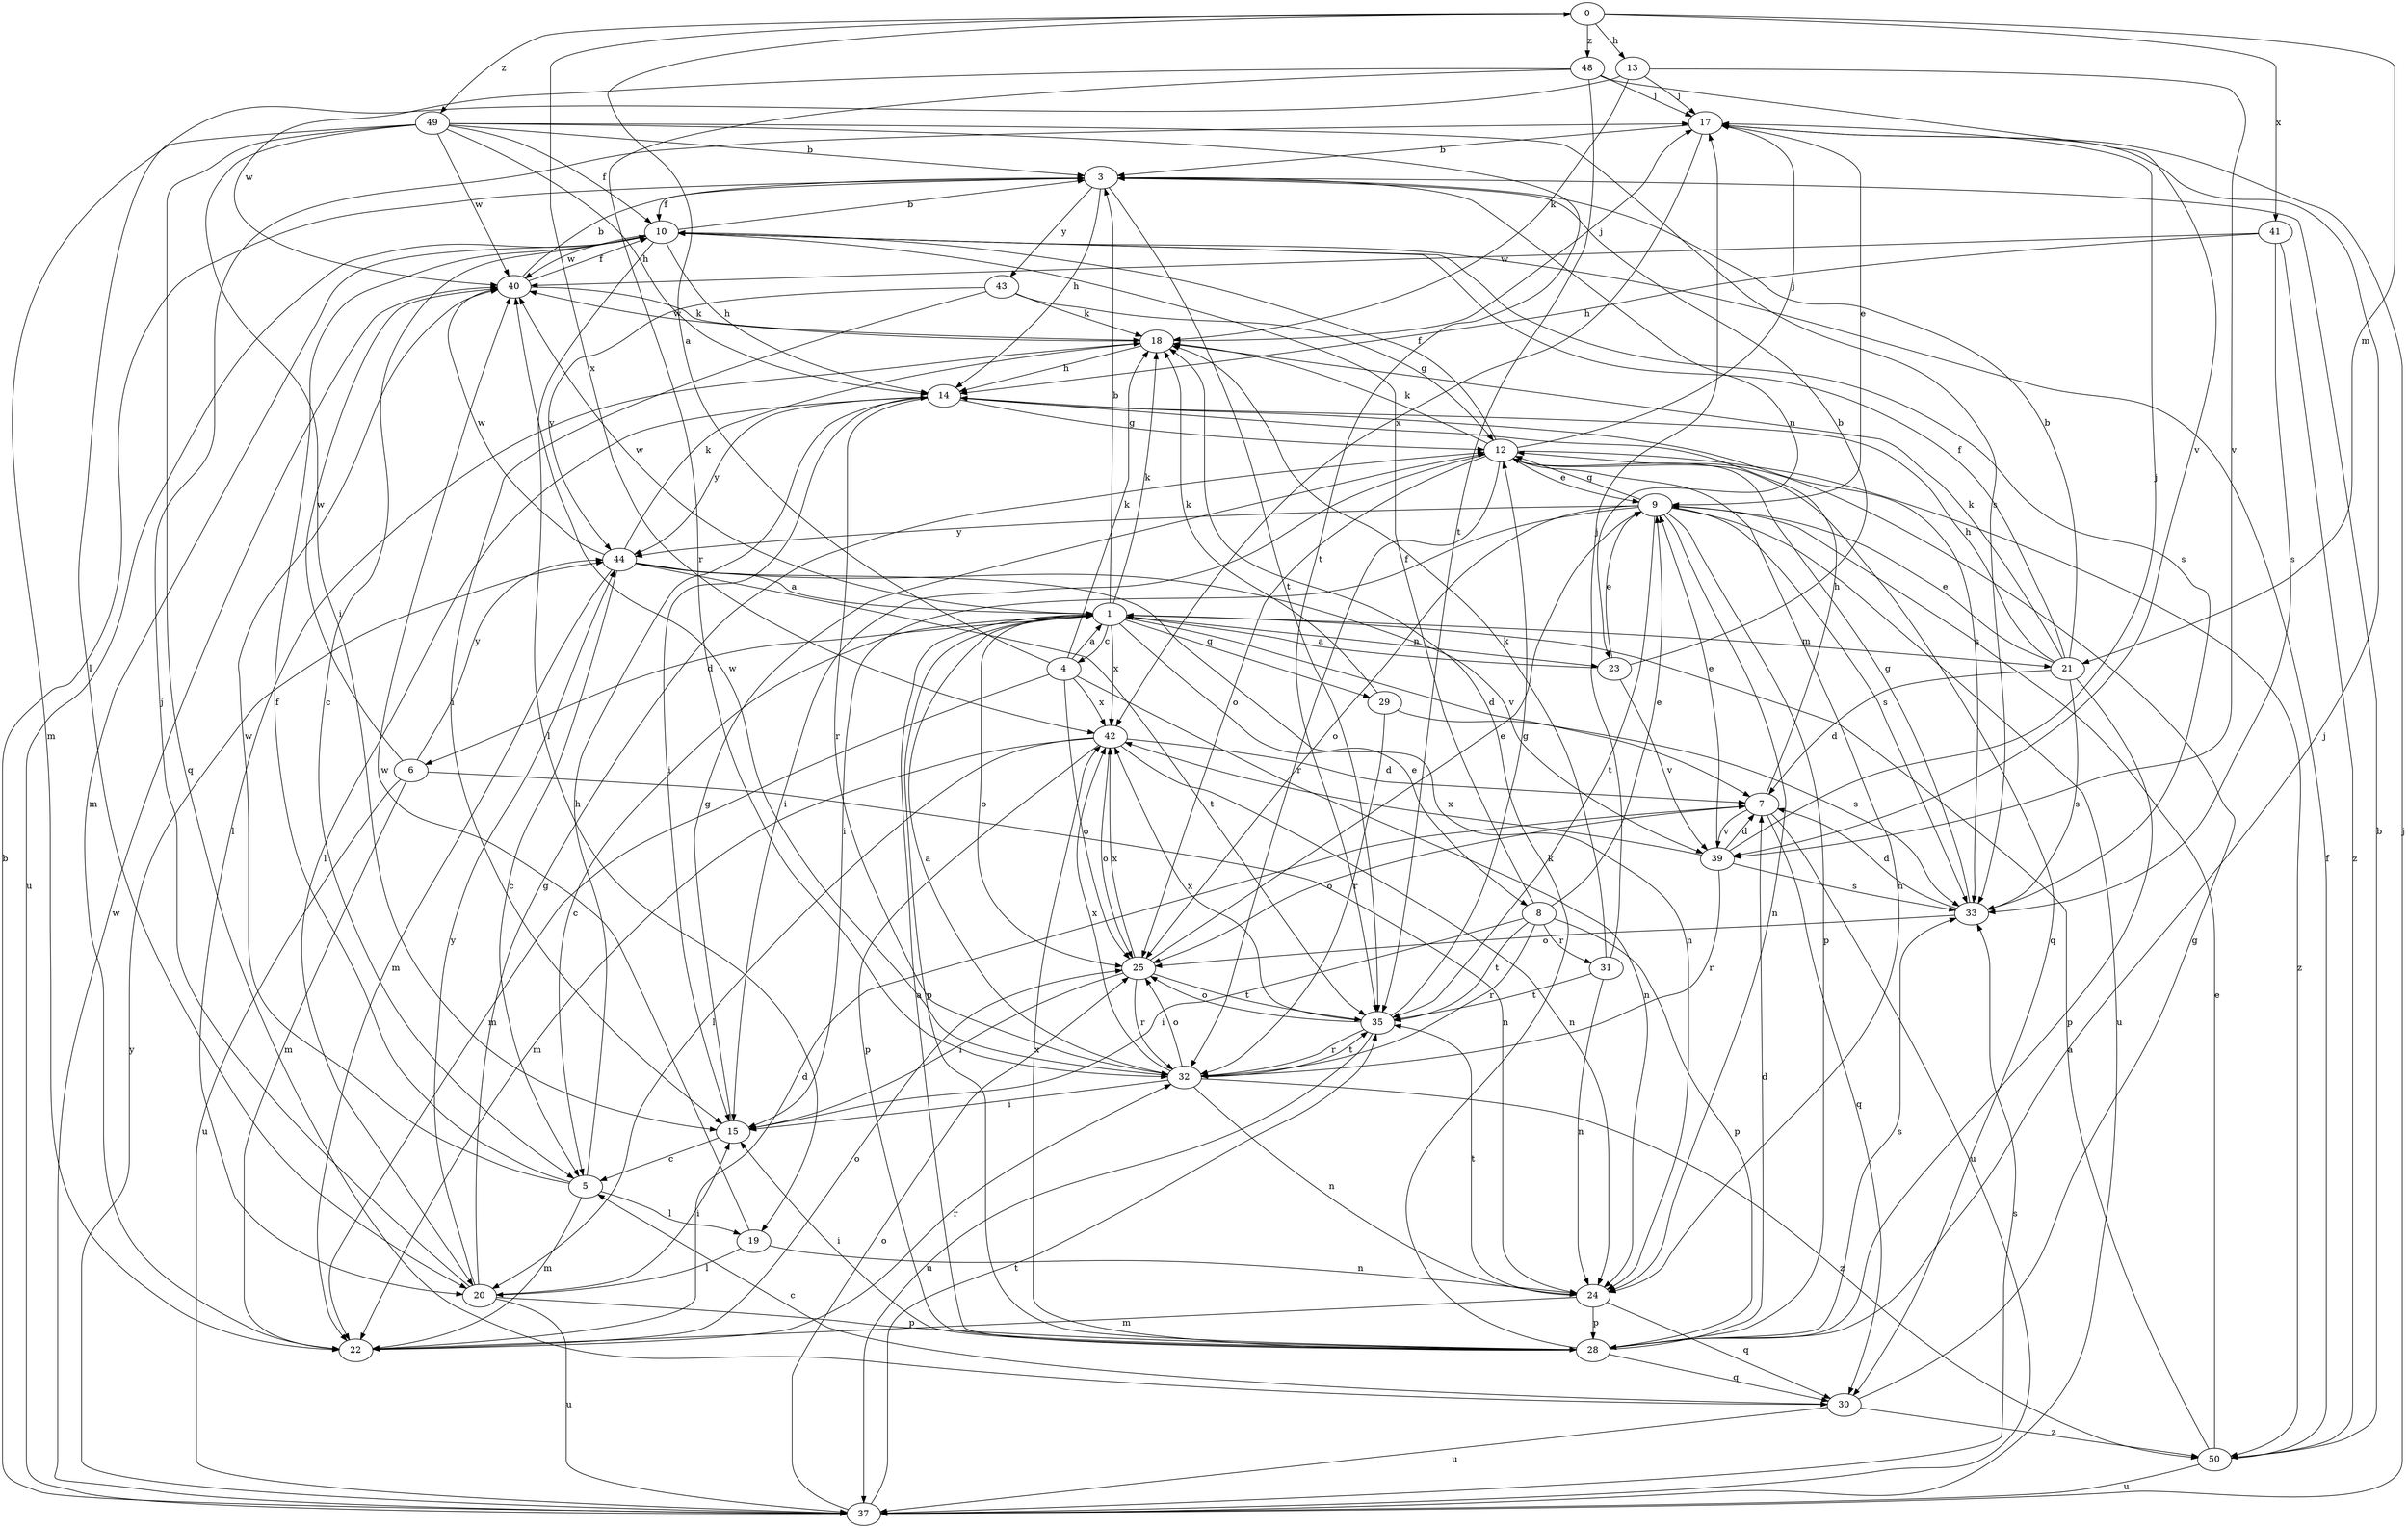 strict digraph  {
0;
1;
3;
4;
5;
6;
7;
8;
9;
10;
12;
13;
14;
15;
17;
18;
19;
20;
21;
22;
23;
24;
25;
28;
29;
30;
31;
32;
33;
35;
37;
39;
40;
41;
42;
43;
44;
48;
49;
50;
0 -> 13  [label=h];
0 -> 21  [label=m];
0 -> 41  [label=x];
0 -> 42  [label=x];
0 -> 48  [label=z];
0 -> 49  [label=z];
1 -> 3  [label=b];
1 -> 4  [label=c];
1 -> 5  [label=c];
1 -> 6  [label=d];
1 -> 7  [label=d];
1 -> 8  [label=e];
1 -> 18  [label=k];
1 -> 21  [label=m];
1 -> 23  [label=n];
1 -> 25  [label=o];
1 -> 28  [label=p];
1 -> 29  [label=q];
1 -> 40  [label=w];
1 -> 42  [label=x];
3 -> 10  [label=f];
3 -> 14  [label=h];
3 -> 23  [label=n];
3 -> 35  [label=t];
3 -> 43  [label=y];
4 -> 0  [label=a];
4 -> 1  [label=a];
4 -> 18  [label=k];
4 -> 22  [label=m];
4 -> 24  [label=n];
4 -> 25  [label=o];
4 -> 42  [label=x];
5 -> 10  [label=f];
5 -> 14  [label=h];
5 -> 19  [label=l];
5 -> 22  [label=m];
5 -> 40  [label=w];
6 -> 22  [label=m];
6 -> 24  [label=n];
6 -> 37  [label=u];
6 -> 40  [label=w];
6 -> 44  [label=y];
7 -> 14  [label=h];
7 -> 25  [label=o];
7 -> 30  [label=q];
7 -> 37  [label=u];
7 -> 39  [label=v];
8 -> 9  [label=e];
8 -> 10  [label=f];
8 -> 15  [label=i];
8 -> 28  [label=p];
8 -> 31  [label=r];
8 -> 32  [label=r];
8 -> 35  [label=t];
9 -> 12  [label=g];
9 -> 15  [label=i];
9 -> 24  [label=n];
9 -> 25  [label=o];
9 -> 28  [label=p];
9 -> 33  [label=s];
9 -> 35  [label=t];
9 -> 37  [label=u];
9 -> 44  [label=y];
10 -> 3  [label=b];
10 -> 5  [label=c];
10 -> 14  [label=h];
10 -> 19  [label=l];
10 -> 22  [label=m];
10 -> 33  [label=s];
10 -> 37  [label=u];
10 -> 40  [label=w];
12 -> 9  [label=e];
12 -> 10  [label=f];
12 -> 15  [label=i];
12 -> 17  [label=j];
12 -> 18  [label=k];
12 -> 24  [label=n];
12 -> 25  [label=o];
12 -> 30  [label=q];
12 -> 32  [label=r];
12 -> 50  [label=z];
13 -> 17  [label=j];
13 -> 18  [label=k];
13 -> 20  [label=l];
13 -> 39  [label=v];
14 -> 12  [label=g];
14 -> 15  [label=i];
14 -> 20  [label=l];
14 -> 32  [label=r];
14 -> 33  [label=s];
14 -> 44  [label=y];
15 -> 5  [label=c];
15 -> 12  [label=g];
17 -> 3  [label=b];
17 -> 9  [label=e];
17 -> 42  [label=x];
18 -> 14  [label=h];
18 -> 17  [label=j];
18 -> 20  [label=l];
18 -> 40  [label=w];
19 -> 20  [label=l];
19 -> 24  [label=n];
19 -> 40  [label=w];
20 -> 12  [label=g];
20 -> 15  [label=i];
20 -> 17  [label=j];
20 -> 28  [label=p];
20 -> 37  [label=u];
20 -> 44  [label=y];
21 -> 3  [label=b];
21 -> 7  [label=d];
21 -> 9  [label=e];
21 -> 10  [label=f];
21 -> 14  [label=h];
21 -> 18  [label=k];
21 -> 28  [label=p];
21 -> 33  [label=s];
22 -> 7  [label=d];
22 -> 25  [label=o];
22 -> 32  [label=r];
23 -> 1  [label=a];
23 -> 3  [label=b];
23 -> 9  [label=e];
23 -> 39  [label=v];
24 -> 22  [label=m];
24 -> 28  [label=p];
24 -> 30  [label=q];
24 -> 35  [label=t];
25 -> 9  [label=e];
25 -> 15  [label=i];
25 -> 32  [label=r];
25 -> 35  [label=t];
25 -> 42  [label=x];
28 -> 1  [label=a];
28 -> 7  [label=d];
28 -> 15  [label=i];
28 -> 17  [label=j];
28 -> 18  [label=k];
28 -> 30  [label=q];
28 -> 33  [label=s];
28 -> 42  [label=x];
29 -> 18  [label=k];
29 -> 32  [label=r];
29 -> 33  [label=s];
30 -> 5  [label=c];
30 -> 12  [label=g];
30 -> 37  [label=u];
30 -> 50  [label=z];
31 -> 17  [label=j];
31 -> 18  [label=k];
31 -> 24  [label=n];
31 -> 35  [label=t];
32 -> 1  [label=a];
32 -> 15  [label=i];
32 -> 24  [label=n];
32 -> 25  [label=o];
32 -> 35  [label=t];
32 -> 40  [label=w];
32 -> 42  [label=x];
32 -> 50  [label=z];
33 -> 7  [label=d];
33 -> 12  [label=g];
33 -> 25  [label=o];
35 -> 12  [label=g];
35 -> 25  [label=o];
35 -> 32  [label=r];
35 -> 37  [label=u];
35 -> 42  [label=x];
37 -> 3  [label=b];
37 -> 17  [label=j];
37 -> 25  [label=o];
37 -> 33  [label=s];
37 -> 35  [label=t];
37 -> 40  [label=w];
37 -> 44  [label=y];
39 -> 7  [label=d];
39 -> 9  [label=e];
39 -> 17  [label=j];
39 -> 32  [label=r];
39 -> 33  [label=s];
39 -> 42  [label=x];
40 -> 3  [label=b];
40 -> 10  [label=f];
40 -> 18  [label=k];
41 -> 14  [label=h];
41 -> 33  [label=s];
41 -> 40  [label=w];
41 -> 50  [label=z];
42 -> 7  [label=d];
42 -> 20  [label=l];
42 -> 22  [label=m];
42 -> 24  [label=n];
42 -> 25  [label=o];
42 -> 28  [label=p];
43 -> 12  [label=g];
43 -> 15  [label=i];
43 -> 18  [label=k];
43 -> 44  [label=y];
44 -> 1  [label=a];
44 -> 5  [label=c];
44 -> 18  [label=k];
44 -> 22  [label=m];
44 -> 24  [label=n];
44 -> 35  [label=t];
44 -> 39  [label=v];
44 -> 40  [label=w];
48 -> 17  [label=j];
48 -> 32  [label=r];
48 -> 35  [label=t];
48 -> 39  [label=v];
48 -> 40  [label=w];
49 -> 3  [label=b];
49 -> 10  [label=f];
49 -> 14  [label=h];
49 -> 15  [label=i];
49 -> 22  [label=m];
49 -> 30  [label=q];
49 -> 33  [label=s];
49 -> 35  [label=t];
49 -> 40  [label=w];
50 -> 1  [label=a];
50 -> 3  [label=b];
50 -> 9  [label=e];
50 -> 10  [label=f];
50 -> 37  [label=u];
}
